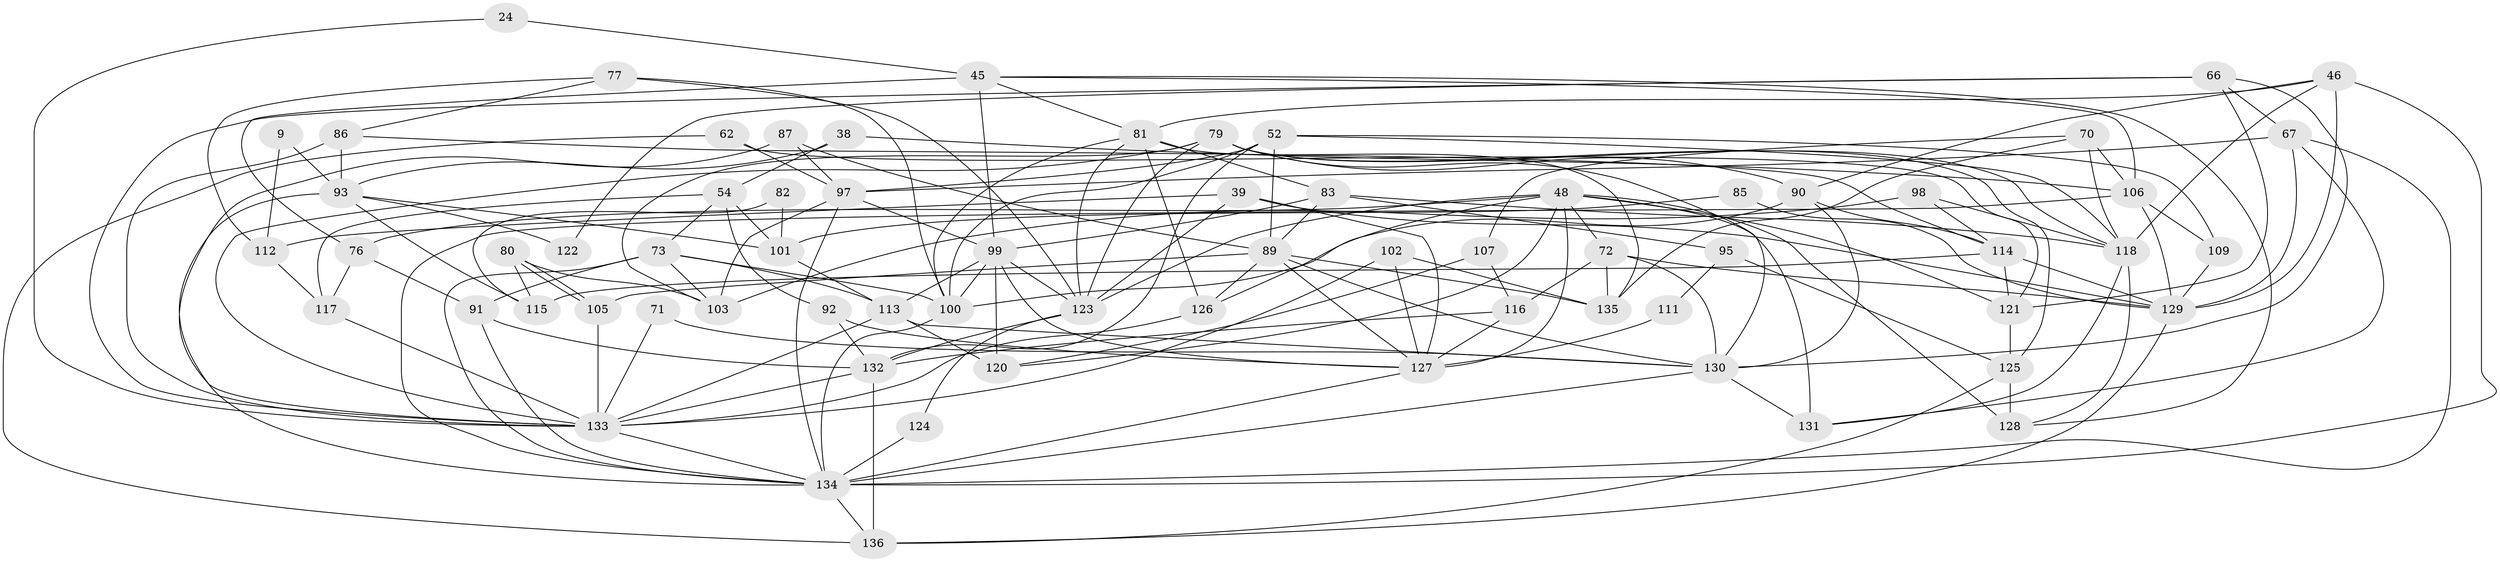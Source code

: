 // original degree distribution, {6: 0.1323529411764706, 4: 0.3014705882352941, 3: 0.25735294117647056, 5: 0.13970588235294118, 2: 0.1323529411764706, 7: 0.029411764705882353, 8: 0.007352941176470588}
// Generated by graph-tools (version 1.1) at 2025/51/03/09/25 04:51:07]
// undirected, 68 vertices, 172 edges
graph export_dot {
graph [start="1"]
  node [color=gray90,style=filled];
  9;
  24;
  38;
  39;
  45 [super="+15+44"];
  46;
  48 [super="+27+23"];
  52 [super="+28"];
  54 [super="+7"];
  62;
  66 [super="+30"];
  67 [super="+57"];
  70;
  71;
  72 [super="+31"];
  73 [super="+6"];
  76 [super="+40"];
  77;
  79 [super="+18"];
  80;
  81 [super="+61"];
  82;
  83;
  85;
  86 [super="+19"];
  87 [super="+65"];
  89 [super="+4+55"];
  90 [super="+26"];
  91;
  92;
  93 [super="+64"];
  95;
  97 [super="+78"];
  98 [super="+36"];
  99 [super="+25+41"];
  100 [super="+34+94"];
  101 [super="+56"];
  102;
  103 [super="+2"];
  105;
  106 [super="+43+74"];
  107;
  109;
  111;
  112;
  113 [super="+68"];
  114 [super="+104"];
  115;
  116;
  117;
  118 [super="+17+35"];
  120 [super="+16+110+108"];
  121 [super="+21"];
  122;
  123 [super="+14"];
  124;
  125;
  126;
  127 [super="+8+20+10+75"];
  128 [super="+33"];
  129 [super="+47"];
  130 [super="+96"];
  131;
  132 [super="+51+84"];
  133 [super="+88+69"];
  134 [super="+59+119"];
  135 [super="+60"];
  136;
  9 -- 112;
  9 -- 93;
  24 -- 45;
  24 -- 133;
  38 -- 106;
  38 -- 54;
  38 -- 93;
  39 -- 123;
  39 -- 112;
  39 -- 129;
  39 -- 127;
  45 -- 76;
  45 -- 106;
  45 -- 128;
  45 -- 99 [weight=2];
  45 -- 81;
  46 -- 129 [weight=2];
  46 -- 90;
  46 -- 118;
  46 -- 134 [weight=3];
  46 -- 81;
  48 -- 72;
  48 -- 126;
  48 -- 127 [weight=2];
  48 -- 123 [weight=2];
  48 -- 128;
  48 -- 131;
  48 -- 121;
  48 -- 120;
  48 -- 76;
  52 -- 100 [weight=2];
  52 -- 97 [weight=2];
  52 -- 109;
  52 -- 89 [weight=2];
  52 -- 118;
  52 -- 132;
  54 -- 101;
  54 -- 92 [weight=2];
  54 -- 117;
  54 -- 73;
  62 -- 121;
  62 -- 136;
  62 -- 97;
  66 -- 121;
  66 -- 130;
  66 -- 122;
  66 -- 67;
  66 -- 133;
  67 -- 97;
  67 -- 129;
  67 -- 131;
  67 -- 134;
  70 -- 106 [weight=2];
  70 -- 107;
  70 -- 118;
  70 -- 135;
  71 -- 130;
  71 -- 133;
  72 -- 116;
  72 -- 129 [weight=2];
  72 -- 130 [weight=2];
  72 -- 135;
  73 -- 91;
  73 -- 103 [weight=2];
  73 -- 113 [weight=2];
  73 -- 134;
  73 -- 100 [weight=2];
  76 -- 91;
  76 -- 117;
  77 -- 86;
  77 -- 112;
  77 -- 123;
  77 -- 100;
  79 -- 90 [weight=2];
  79 -- 103;
  79 -- 130 [weight=2];
  79 -- 123 [weight=2];
  79 -- 133 [weight=2];
  79 -- 125;
  79 -- 118;
  80 -- 105;
  80 -- 105;
  80 -- 115;
  80 -- 103;
  81 -- 83;
  81 -- 123;
  81 -- 135 [weight=2];
  81 -- 100;
  81 -- 126;
  82 -- 115;
  82 -- 101;
  83 -- 99;
  83 -- 95;
  83 -- 89;
  83 -- 118;
  85 -- 101;
  85 -- 129;
  86 -- 93 [weight=3];
  86 -- 114;
  86 -- 133;
  87 -- 89 [weight=2];
  87 -- 97;
  87 -- 133;
  89 -- 130 [weight=2];
  89 -- 135;
  89 -- 105;
  89 -- 126;
  89 -- 127;
  90 -- 100;
  90 -- 114;
  90 -- 130;
  91 -- 132;
  91 -- 134;
  92 -- 127;
  92 -- 132;
  93 -- 101 [weight=2];
  93 -- 115;
  93 -- 122;
  93 -- 134;
  95 -- 125;
  95 -- 111;
  97 -- 103;
  97 -- 99;
  97 -- 134;
  98 -- 118;
  98 -- 103;
  98 -- 114;
  99 -- 100;
  99 -- 123;
  99 -- 127;
  99 -- 113;
  99 -- 120 [weight=2];
  100 -- 134;
  101 -- 113;
  102 -- 127;
  102 -- 133;
  102 -- 135;
  105 -- 133;
  106 -- 129;
  106 -- 134 [weight=2];
  106 -- 109;
  107 -- 116;
  107 -- 120;
  109 -- 129;
  111 -- 127;
  112 -- 117;
  113 -- 133;
  113 -- 130;
  113 -- 120 [weight=2];
  114 -- 121;
  114 -- 129 [weight=2];
  114 -- 115;
  116 -- 127;
  116 -- 132;
  117 -- 133;
  118 -- 131;
  118 -- 128;
  121 -- 125;
  123 -- 132;
  123 -- 124;
  124 -- 134;
  125 -- 128 [weight=2];
  125 -- 136;
  126 -- 133;
  127 -- 134;
  129 -- 136;
  130 -- 131;
  130 -- 134;
  132 -- 136;
  132 -- 133;
  133 -- 134 [weight=2];
  134 -- 136;
}
